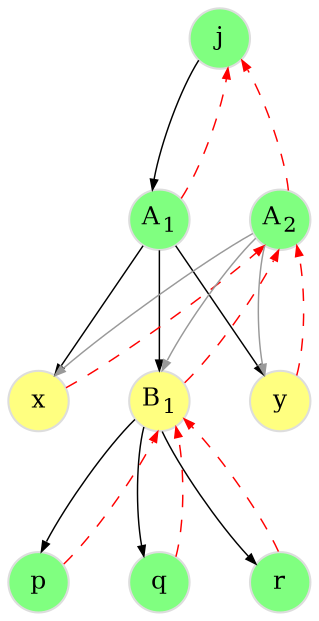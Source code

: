 digraph delete_new {
	graph [
		rankdir="TB"
		bgcolor="white"
		color="white"
		nodesep="0.4"
		ranksep="0.8"
	];

	node [
		fontsize="12"
		style="solid"
		width="0.4"
		height="0.4"
		fixedsize="true"
		penwidth="1.0"
		color="#DDDDDD"
	];

	edge [
		penwidth="0.7"
		color="#000000"
		arrowsize="0.5"
	];


	j  [ label=<j>             style="filled" fillcolor="#80ff80" ];
	a1 [ label=<A<SUB>1</SUB>> style="filled" fillcolor="#80ff80" ];
	x  [ label=<x>             style="filled" fillcolor="#ffff80" ];
	b1 [ label=<B<SUB>1</SUB>> style="filled" fillcolor="#ffff80" ];
	y  [ label=<y>             style="filled" fillcolor="#ffff80" ];
	p  [ label=<p>             style="filled" fillcolor="#80ff80" ];
	q  [ label=<q>             style="filled" fillcolor="#80ff80" ];
	r  [ label=<r>             style="filled" fillcolor="#80ff80" ];
	a2 [ label=<A<SUB>2</SUB>> style="filled" fillcolor="#80ff80" ];

	j  -> a1;
	a1 -> j   [ color="#ff0000" style=dashed ];
	a1 -> x;
	x  -> a2  [ color="#ff0000" style=dashed constraint=false ];
	a1 -> b1;
	b1 -> a2  [ color="#ff0000" style=dashed constraint=false ];
	a1 -> y;
	y  -> a2  [ color="#ff0000" style=dashed constraint=false ];
	b1 -> p;
	p  -> b1  [ color="#ff0000" style=dashed ];
	b1 -> q;
	q  -> b1  [ color="#ff0000" style=dashed ];
	b1 -> r;
	r  -> b1  [ color="#ff0000" style=dashed ];

	j -> a2 [ style=invis ];

	a2 -> j  [ color="#ff0000" style=dashed     ];
	a2 -> x  [ color="#999999" constraint=false ];
	a2 -> b1 [ color="#999999" constraint=false ];
	a2 -> y  [ color="#999999" constraint=false ];
}


